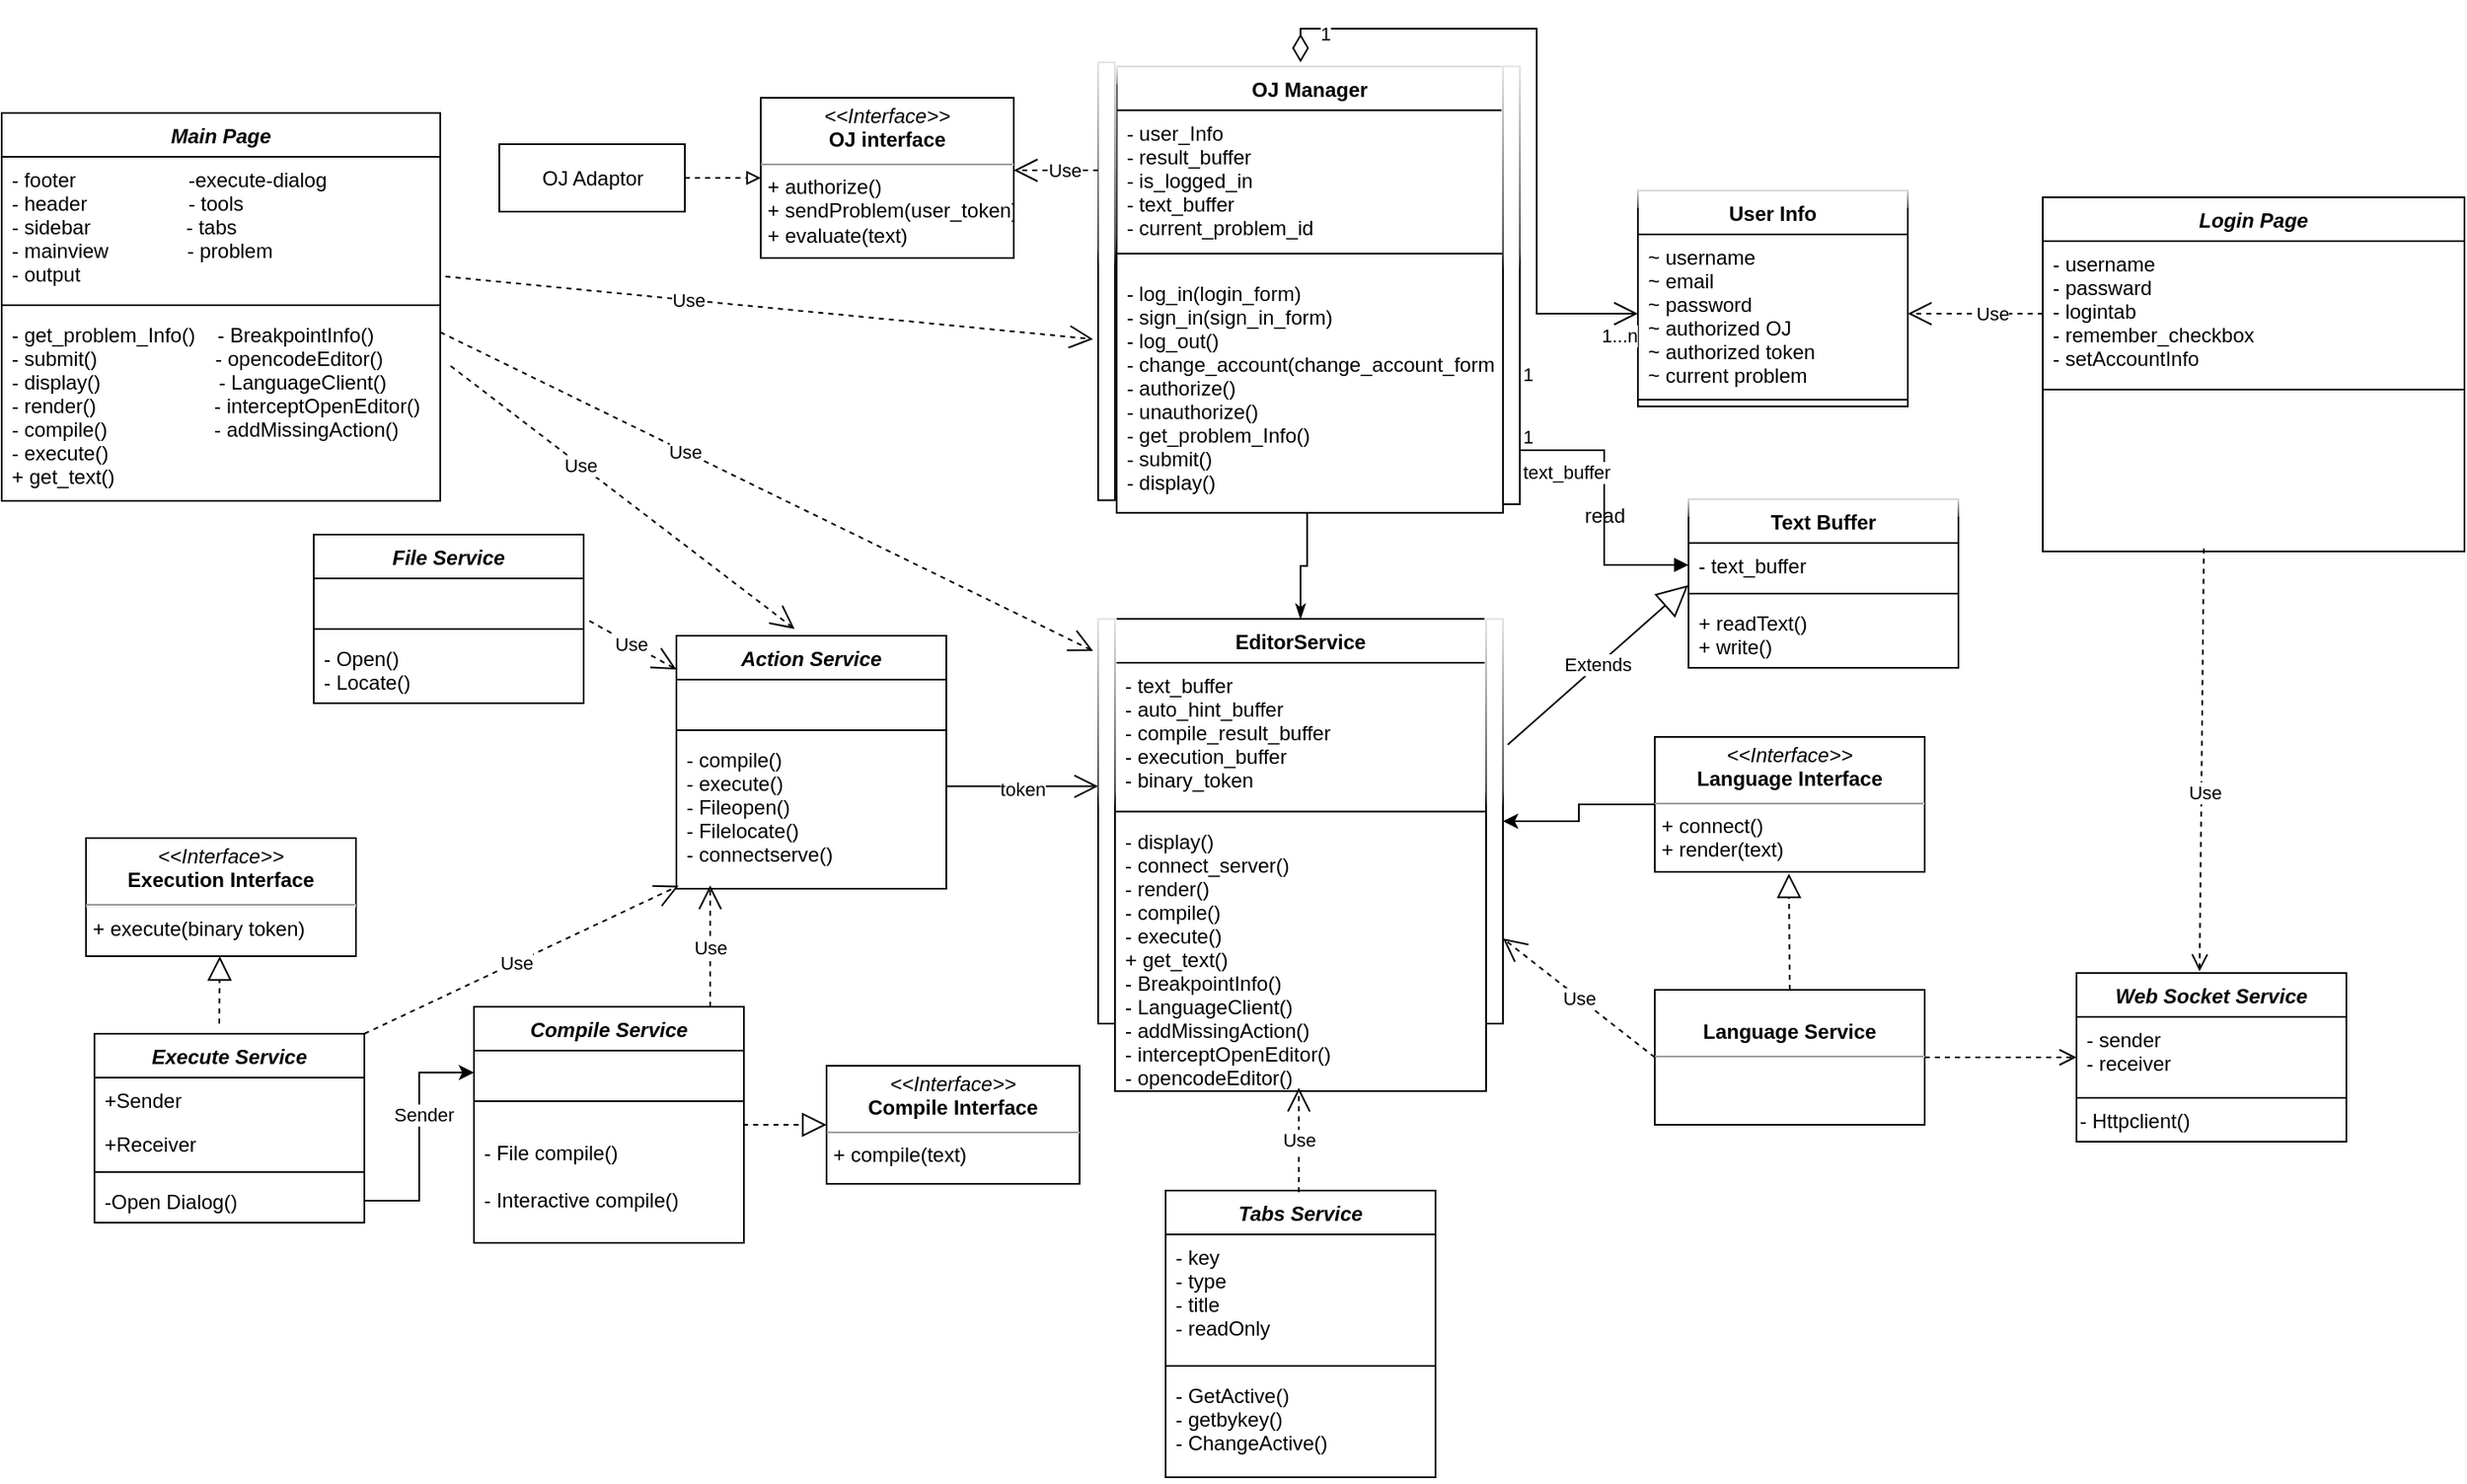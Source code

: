 <mxfile version="15.7.4" type="device"><diagram name="Page-1" id="c4acf3e9-155e-7222-9cf6-157b1a14988f"><mxGraphModel dx="2333" dy="766" grid="1" gridSize="10" guides="1" tooltips="1" connect="1" arrows="1" fold="1" page="1" pageScale="1" pageWidth="850" pageHeight="1100" background="none" math="0" shadow="0"><root><mxCell id="0"/><mxCell id="1" parent="0"/><mxCell id="tVSR4F9iazNKwAi776XE-37" style="edgeStyle=orthogonalEdgeStyle;rounded=0;orthogonalLoop=1;jettySize=auto;html=1;exitX=1;exitY=0.5;exitDx=0;exitDy=0;dashed=1;endArrow=block;endFill=0;" parent="1" source="tVSR4F9iazNKwAi776XE-25" target="tVSR4F9iazNKwAi776XE-30" edge="1"><mxGeometry relative="1" as="geometry"/></mxCell><mxCell id="tVSR4F9iazNKwAi776XE-25" value="OJ Adaptor" style="html=1;" parent="1" vertex="1"><mxGeometry x="-475" y="98.5" width="110" height="40" as="geometry"/></mxCell><mxCell id="tVSR4F9iazNKwAi776XE-30" value="&lt;p style=&quot;margin: 0px ; margin-top: 4px ; text-align: center&quot;&gt;&lt;i&gt;&amp;lt;&amp;lt;Interface&amp;gt;&amp;gt;&lt;/i&gt;&lt;br&gt;&lt;b&gt;OJ interface&lt;/b&gt;&lt;/p&gt;&lt;hr size=&quot;1&quot;&gt;&lt;p style=&quot;margin: 0px ; margin-left: 4px&quot;&gt;+ authorize()&lt;/p&gt;&lt;p style=&quot;margin: 0px ; margin-left: 4px&quot;&gt;+ sendProblem(user_token)&lt;/p&gt;&lt;p style=&quot;margin: 0px ; margin-left: 4px&quot;&gt;+ evaluate(text)&lt;/p&gt;" style="verticalAlign=top;align=left;overflow=fill;fontSize=12;fontFamily=Helvetica;html=1;" parent="1" vertex="1"><mxGeometry x="-320" y="71" width="150" height="95" as="geometry"/></mxCell><mxCell id="tVSR4F9iazNKwAi776XE-50" value="User Info" style="swimlane;fontStyle=1;align=center;verticalAlign=top;childLayout=stackLayout;horizontal=1;startSize=26;horizontalStack=0;resizeParent=1;resizeParentMax=0;resizeLast=0;collapsible=1;marginBottom=0;glass=1;" parent="1" vertex="1"><mxGeometry x="200" y="126" width="160" height="128" as="geometry"/></mxCell><mxCell id="tVSR4F9iazNKwAi776XE-51" value="~ username&#xA;~ email&#xA;~ password&#xA;~ authorized OJ&#xA;~ authorized token&#xA;~ current problem" style="text;strokeColor=none;fillColor=none;align=left;verticalAlign=top;spacingLeft=4;spacingRight=4;overflow=hidden;rotatable=0;points=[[0,0.5],[1,0.5]];portConstraint=eastwest;glass=1;" parent="tVSR4F9iazNKwAi776XE-50" vertex="1"><mxGeometry y="26" width="160" height="94" as="geometry"/></mxCell><mxCell id="tVSR4F9iazNKwAi776XE-52" value="" style="line;strokeWidth=1;fillColor=none;align=left;verticalAlign=middle;spacingTop=-1;spacingLeft=3;spacingRight=3;rotatable=0;labelPosition=right;points=[];portConstraint=eastwest;glass=1;" parent="tVSR4F9iazNKwAi776XE-50" vertex="1"><mxGeometry y="120" width="160" height="8" as="geometry"/></mxCell><mxCell id="tVSR4F9iazNKwAi776XE-56" style="edgeStyle=orthogonalEdgeStyle;rounded=0;orthogonalLoop=1;jettySize=auto;html=1;exitX=0.493;exitY=0.999;exitDx=0;exitDy=0;endArrow=classicThin;endFill=1;exitPerimeter=0;" parent="1" source="yGW41BksWWjNKtK1v9zT-5" target="tVSR4F9iazNKwAi776XE-5" edge="1"><mxGeometry relative="1" as="geometry"><mxPoint x="110" y="189" as="sourcePoint"/></mxGeometry></mxCell><mxCell id="tVSR4F9iazNKwAi776XE-71" value="" style="group" parent="1" vertex="1" connectable="0"><mxGeometry x="-120" y="380" width="240" height="290" as="geometry"/></mxCell><mxCell id="tVSR4F9iazNKwAi776XE-5" value="EditorService" style="swimlane;fontStyle=1;align=center;verticalAlign=top;childLayout=stackLayout;horizontal=1;startSize=26;horizontalStack=0;resizeParent=1;resizeParentMax=0;resizeLast=0;collapsible=1;marginBottom=0;" parent="tVSR4F9iazNKwAi776XE-71" vertex="1"><mxGeometry x="10" width="220" height="280" as="geometry"/></mxCell><mxCell id="tVSR4F9iazNKwAi776XE-6" value="- text_buffer&#xA;- auto_hint_buffer&#xA;- compile_result_buffer&#xA;- execution_buffer&#xA;- binary_token" style="text;strokeColor=none;fillColor=none;align=left;verticalAlign=top;spacingLeft=4;spacingRight=4;overflow=hidden;rotatable=0;points=[[0,0.5],[1,0.5]];portConstraint=eastwest;" parent="tVSR4F9iazNKwAi776XE-5" vertex="1"><mxGeometry y="26" width="220" height="84" as="geometry"/></mxCell><mxCell id="tVSR4F9iazNKwAi776XE-7" value="" style="line;strokeWidth=1;fillColor=none;align=left;verticalAlign=middle;spacingTop=-1;spacingLeft=3;spacingRight=3;rotatable=0;labelPosition=right;points=[];portConstraint=eastwest;" parent="tVSR4F9iazNKwAi776XE-5" vertex="1"><mxGeometry y="110" width="220" height="8.5" as="geometry"/></mxCell><mxCell id="tVSR4F9iazNKwAi776XE-8" value="- display()&#xA;- connect_server()&#xA;- render()&#xA;- compile()&#xA;- execute()&#xA;+ get_text()&#xA;- BreakpointInfo()&#xA;- LanguageClient()&#xA;- addMissingAction()&#xA;- interceptOpenEditor()&#xA;- opencodeEditor()" style="text;strokeColor=none;fillColor=none;align=left;verticalAlign=top;spacingLeft=4;spacingRight=4;overflow=hidden;rotatable=0;points=[[0,0.5],[1,0.5]];portConstraint=eastwest;" parent="tVSR4F9iazNKwAi776XE-5" vertex="1"><mxGeometry y="118.5" width="220" height="161.5" as="geometry"/></mxCell><mxCell id="tVSR4F9iazNKwAi776XE-69" value="" style="html=1;points=[];perimeter=orthogonalPerimeter;glass=1;verticalAlign=middle;" parent="tVSR4F9iazNKwAi776XE-71" vertex="1"><mxGeometry width="10" height="240" as="geometry"/></mxCell><mxCell id="tVSR4F9iazNKwAi776XE-70" value="" style="html=1;points=[];perimeter=orthogonalPerimeter;glass=1;verticalAlign=middle;" parent="tVSR4F9iazNKwAi776XE-71" vertex="1"><mxGeometry x="230" width="10" height="240" as="geometry"/></mxCell><mxCell id="jlhTubElEdLQrutXq7Bg-2" value="" style="endArrow=open;html=1;endSize=12;startArrow=diamondThin;startSize=14;startFill=0;edgeStyle=orthogonalEdgeStyle;rounded=0;entryX=0;entryY=0.5;entryDx=0;entryDy=0;" parent="1" target="tVSR4F9iazNKwAi776XE-51" edge="1"><mxGeometry relative="1" as="geometry"><mxPoint y="50" as="sourcePoint"/><mxPoint x="-170" y="340" as="targetPoint"/><Array as="points"><mxPoint y="30"/><mxPoint x="140" y="30"/><mxPoint x="140" y="199"/></Array></mxGeometry></mxCell><mxCell id="jlhTubElEdLQrutXq7Bg-3" value="1" style="edgeLabel;resizable=0;html=1;align=left;verticalAlign=top;glass=1;" parent="jlhTubElEdLQrutXq7Bg-2" connectable="0" vertex="1"><mxGeometry x="-1" relative="1" as="geometry"><mxPoint x="10" y="-30" as="offset"/></mxGeometry></mxCell><mxCell id="jlhTubElEdLQrutXq7Bg-4" value="1...n" style="edgeLabel;resizable=0;html=1;align=right;verticalAlign=top;glass=1;" parent="jlhTubElEdLQrutXq7Bg-2" connectable="0" vertex="1"><mxGeometry x="1" relative="1" as="geometry"/></mxCell><mxCell id="faGFXYO3NY95E5Bay46V-3" value="Compile Service" style="swimlane;fontStyle=3;align=center;verticalAlign=top;childLayout=stackLayout;horizontal=1;startSize=26;horizontalStack=0;resizeParent=1;resizeLast=0;collapsible=1;marginBottom=0;rounded=0;shadow=0;strokeWidth=1;fontSize=12;" parent="1" vertex="1"><mxGeometry x="-490" y="610" width="160" height="140" as="geometry"><mxRectangle x="230" y="140" width="160" height="26" as="alternateBounds"/></mxGeometry></mxCell><mxCell id="faGFXYO3NY95E5Bay46V-4" value=" " style="text;align=left;verticalAlign=top;spacingLeft=4;spacingRight=4;overflow=hidden;rotatable=0;points=[[0,0.5],[1,0.5]];portConstraint=eastwest;fontSize=12;" parent="faGFXYO3NY95E5Bay46V-3" vertex="1"><mxGeometry y="26" width="160" height="26" as="geometry"/></mxCell><mxCell id="faGFXYO3NY95E5Bay46V-5" value="" style="line;html=1;strokeWidth=1;align=left;verticalAlign=middle;spacingTop=-1;spacingLeft=3;spacingRight=3;rotatable=0;labelPosition=right;points=[];portConstraint=eastwest;fontSize=12;" parent="faGFXYO3NY95E5Bay46V-3" vertex="1"><mxGeometry y="52" width="160" height="8" as="geometry"/></mxCell><mxCell id="faGFXYO3NY95E5Bay46V-6" value="- File compile()&#xA;&#xA;- Interactive compile()" style="text;align=left;verticalAlign=middle;spacingLeft=4;spacingRight=4;overflow=hidden;rotatable=0;points=[[0,0.5],[1,0.5]];portConstraint=eastwest;fontSize=12;" parent="faGFXYO3NY95E5Bay46V-3" vertex="1"><mxGeometry y="60" width="160" height="80" as="geometry"/></mxCell><mxCell id="faGFXYO3NY95E5Bay46V-8" value="Execute Service" style="swimlane;fontStyle=3;align=center;verticalAlign=top;childLayout=stackLayout;horizontal=1;startSize=26;horizontalStack=0;resizeParent=1;resizeLast=0;collapsible=1;marginBottom=0;rounded=0;shadow=0;strokeWidth=1;fontSize=12;" parent="1" vertex="1"><mxGeometry x="-715" y="626" width="160" height="112" as="geometry"><mxRectangle x="230" y="140" width="160" height="26" as="alternateBounds"/></mxGeometry></mxCell><mxCell id="faGFXYO3NY95E5Bay46V-9" value="+Sender" style="text;align=left;verticalAlign=top;spacingLeft=4;spacingRight=4;overflow=hidden;rotatable=0;points=[[0,0.5],[1,0.5]];portConstraint=eastwest;fontSize=12;" parent="faGFXYO3NY95E5Bay46V-8" vertex="1"><mxGeometry y="26" width="160" height="26" as="geometry"/></mxCell><mxCell id="faGFXYO3NY95E5Bay46V-10" value="+Receiver" style="text;align=left;verticalAlign=top;spacingLeft=4;spacingRight=4;overflow=hidden;rotatable=0;points=[[0,0.5],[1,0.5]];portConstraint=eastwest;rounded=0;shadow=0;html=0;fontSize=12;" parent="faGFXYO3NY95E5Bay46V-8" vertex="1"><mxGeometry y="52" width="160" height="26" as="geometry"/></mxCell><mxCell id="faGFXYO3NY95E5Bay46V-11" value="" style="line;html=1;strokeWidth=1;align=left;verticalAlign=middle;spacingTop=-1;spacingLeft=3;spacingRight=3;rotatable=0;labelPosition=right;points=[];portConstraint=eastwest;fontSize=12;" parent="faGFXYO3NY95E5Bay46V-8" vertex="1"><mxGeometry y="78" width="160" height="8" as="geometry"/></mxCell><mxCell id="faGFXYO3NY95E5Bay46V-12" value="-Open Dialog()" style="text;align=left;verticalAlign=top;spacingLeft=4;spacingRight=4;overflow=hidden;rotatable=0;points=[[0,0.5],[1,0.5]];portConstraint=eastwest;fontSize=12;" parent="faGFXYO3NY95E5Bay46V-8" vertex="1"><mxGeometry y="86" width="160" height="26" as="geometry"/></mxCell><mxCell id="faGFXYO3NY95E5Bay46V-13" value="" style="endArrow=block;dashed=1;endFill=0;endSize=12;html=1;fontSize=12;" parent="1" edge="1"><mxGeometry width="160" relative="1" as="geometry"><mxPoint x="-641" y="620" as="sourcePoint"/><mxPoint x="-640.71" y="580" as="targetPoint"/><Array as="points"/></mxGeometry></mxCell><mxCell id="faGFXYO3NY95E5Bay46V-14" value="&lt;p style=&quot;margin: 4px 0px 0px ; text-align: center ; font-size: 12px&quot;&gt;&lt;i style=&quot;font-size: 12px&quot;&gt;&amp;lt;&amp;lt;Interface&amp;gt;&amp;gt;&lt;/i&gt;&lt;br style=&quot;font-size: 12px&quot;&gt;&lt;b style=&quot;font-size: 12px&quot;&gt;Execution Interface&lt;/b&gt;&lt;/p&gt;&lt;hr style=&quot;font-size: 12px&quot;&gt;&lt;p style=&quot;margin: 0px 0px 0px 4px ; font-size: 12px&quot;&gt;+ execute(binary token)&lt;br&gt;&lt;/p&gt;" style="verticalAlign=top;align=left;overflow=fill;fontSize=12;fontFamily=Helvetica;html=1;" parent="1" vertex="1"><mxGeometry x="-720" y="510" width="160" height="70" as="geometry"/></mxCell><mxCell id="faGFXYO3NY95E5Bay46V-17" value="Web Socket Service" style="swimlane;fontStyle=3;align=center;verticalAlign=top;childLayout=stackLayout;horizontal=1;startSize=26;horizontalStack=0;resizeParent=1;resizeLast=0;collapsible=1;marginBottom=0;rounded=0;shadow=0;strokeWidth=1;fontSize=12;" parent="1" vertex="1"><mxGeometry x="460" y="590" width="160" height="100" as="geometry"><mxRectangle x="230" y="140" width="160" height="26" as="alternateBounds"/></mxGeometry></mxCell><mxCell id="faGFXYO3NY95E5Bay46V-18" value="- sender&#xA;- receiver&#xA;" style="text;align=left;verticalAlign=top;spacingLeft=4;spacingRight=4;overflow=hidden;rotatable=0;points=[[0,0.5],[1,0.5]];portConstraint=eastwest;fontSize=12;" parent="faGFXYO3NY95E5Bay46V-17" vertex="1"><mxGeometry y="26" width="160" height="44" as="geometry"/></mxCell><mxCell id="faGFXYO3NY95E5Bay46V-19" value="" style="line;html=1;strokeWidth=1;align=left;verticalAlign=middle;spacingTop=-1;spacingLeft=3;spacingRight=3;rotatable=0;labelPosition=right;points=[];portConstraint=eastwest;fontSize=12;" parent="faGFXYO3NY95E5Bay46V-17" vertex="1"><mxGeometry y="70" width="160" height="8" as="geometry"/></mxCell><mxCell id="yGW41BksWWjNKtK1v9zT-16" value="&lt;div align=&quot;left&quot;&gt;- Httpclient()&lt;/div&gt;" style="text;html=1;align=left;verticalAlign=middle;resizable=0;points=[];autosize=1;strokeColor=none;fillColor=none;" vertex="1" parent="faGFXYO3NY95E5Bay46V-17"><mxGeometry y="78" width="160" height="20" as="geometry"/></mxCell><mxCell id="Z0xy5dgiEV_JfPnE8OX9-5" value="" style="edgeStyle=orthogonalEdgeStyle;rounded=0;orthogonalLoop=1;jettySize=auto;html=1;" parent="1" source="faGFXYO3NY95E5Bay46V-20" target="tVSR4F9iazNKwAi776XE-70" edge="1"><mxGeometry relative="1" as="geometry"/></mxCell><mxCell id="faGFXYO3NY95E5Bay46V-20" value="&lt;p style=&quot;margin: 0px ; margin-top: 4px ; text-align: center&quot;&gt;&lt;i&gt;&amp;lt;&amp;lt;Interface&amp;gt;&amp;gt;&lt;/i&gt;&lt;br&gt;&lt;b&gt;Language Interface&lt;/b&gt;&lt;/p&gt;&lt;hr size=&quot;1&quot;&gt;&lt;p style=&quot;margin: 0px 0px 0px 4px&quot;&gt;+ connect()&lt;/p&gt;&lt;p style=&quot;margin: 0px 0px 0px 4px&quot;&gt;+ render(text)&lt;/p&gt;" style="verticalAlign=top;align=left;overflow=fill;fontSize=12;fontFamily=Helvetica;html=1;" parent="1" vertex="1"><mxGeometry x="210" y="450" width="160" height="80" as="geometry"/></mxCell><mxCell id="faGFXYO3NY95E5Bay46V-21" value="&lt;p style=&quot;margin: 0px ; margin-top: 4px ; text-align: center&quot;&gt;&lt;br&gt;&lt;b&gt;Language Service&lt;/b&gt;&lt;/p&gt;&lt;hr size=&quot;1&quot;&gt;&lt;p style=&quot;margin: 0px ; margin-left: 4px&quot;&gt;&lt;br&gt;&lt;/p&gt;&lt;p style=&quot;margin: 0px ; margin-left: 4px&quot;&gt;&lt;br&gt;&lt;/p&gt;" style="verticalAlign=top;align=left;overflow=fill;fontSize=12;fontFamily=Helvetica;html=1;" parent="1" vertex="1"><mxGeometry x="210" y="600" width="160" height="80" as="geometry"/></mxCell><mxCell id="faGFXYO3NY95E5Bay46V-22" value="" style="html=1;verticalAlign=bottom;endArrow=open;dashed=1;endSize=8;fontSize=12;exitX=1;exitY=0.5;exitDx=0;exitDy=0;" parent="1" source="faGFXYO3NY95E5Bay46V-21" edge="1"><mxGeometry relative="1" as="geometry"><mxPoint x="290.5" y="710" as="sourcePoint"/><mxPoint x="460" y="640" as="targetPoint"/><Array as="points"/></mxGeometry></mxCell><mxCell id="faGFXYO3NY95E5Bay46V-23" value="" style="endArrow=block;dashed=1;endFill=0;endSize=12;html=1;fontSize=12;exitX=0.5;exitY=0;exitDx=0;exitDy=0;" parent="1" source="faGFXYO3NY95E5Bay46V-21" edge="1"><mxGeometry width="160" relative="1" as="geometry"><mxPoint x="290.5" y="570" as="sourcePoint"/><mxPoint x="289.5" y="531" as="targetPoint"/></mxGeometry></mxCell><mxCell id="faGFXYO3NY95E5Bay46V-25" value="Tabs Service" style="swimlane;fontStyle=3;align=center;verticalAlign=top;childLayout=stackLayout;horizontal=1;startSize=26;horizontalStack=0;resizeParent=1;resizeLast=0;collapsible=1;marginBottom=0;rounded=0;shadow=0;strokeWidth=1;fontSize=12;" parent="1" vertex="1"><mxGeometry x="-80" y="719" width="160" height="170" as="geometry"><mxRectangle x="230" y="140" width="160" height="26" as="alternateBounds"/></mxGeometry></mxCell><mxCell id="faGFXYO3NY95E5Bay46V-26" value="- key&#xA;- type&#xA;- title&#xA;- readOnly" style="text;align=left;verticalAlign=top;spacingLeft=4;spacingRight=4;overflow=hidden;rotatable=0;points=[[0,0.5],[1,0.5]];portConstraint=eastwest;fontSize=12;" parent="faGFXYO3NY95E5Bay46V-25" vertex="1"><mxGeometry y="26" width="160" height="74" as="geometry"/></mxCell><mxCell id="faGFXYO3NY95E5Bay46V-27" value="" style="line;html=1;strokeWidth=1;align=left;verticalAlign=middle;spacingTop=-1;spacingLeft=3;spacingRight=3;rotatable=0;labelPosition=right;points=[];portConstraint=eastwest;fontSize=12;" parent="faGFXYO3NY95E5Bay46V-25" vertex="1"><mxGeometry y="100" width="160" height="8" as="geometry"/></mxCell><mxCell id="faGFXYO3NY95E5Bay46V-28" value="- GetActive()&#xA;- getbykey()&#xA;- ChangeActive()" style="text;align=left;verticalAlign=top;spacingLeft=4;spacingRight=4;overflow=hidden;rotatable=0;points=[[0,0.5],[1,0.5]];portConstraint=eastwest;fontSize=12;" parent="faGFXYO3NY95E5Bay46V-25" vertex="1"><mxGeometry y="108" width="160" height="62" as="geometry"/></mxCell><mxCell id="faGFXYO3NY95E5Bay46V-31" value="File Service" style="swimlane;fontStyle=3;align=center;verticalAlign=top;childLayout=stackLayout;horizontal=1;startSize=26;horizontalStack=0;resizeParent=1;resizeLast=0;collapsible=1;marginBottom=0;rounded=0;shadow=0;strokeWidth=1;fontSize=12;" parent="1" vertex="1"><mxGeometry x="-585" y="330" width="160" height="100" as="geometry"><mxRectangle x="230" y="140" width="160" height="26" as="alternateBounds"/></mxGeometry></mxCell><mxCell id="faGFXYO3NY95E5Bay46V-32" value=" " style="text;align=left;verticalAlign=top;spacingLeft=4;spacingRight=4;overflow=hidden;rotatable=0;points=[[0,0.5],[1,0.5]];portConstraint=eastwest;fontSize=12;" parent="faGFXYO3NY95E5Bay46V-31" vertex="1"><mxGeometry y="26" width="160" height="26" as="geometry"/></mxCell><mxCell id="faGFXYO3NY95E5Bay46V-33" value="" style="line;html=1;strokeWidth=1;align=left;verticalAlign=middle;spacingTop=-1;spacingLeft=3;spacingRight=3;rotatable=0;labelPosition=right;points=[];portConstraint=eastwest;fontSize=12;" parent="faGFXYO3NY95E5Bay46V-31" vertex="1"><mxGeometry y="52" width="160" height="8" as="geometry"/></mxCell><mxCell id="faGFXYO3NY95E5Bay46V-34" value="- Open()&#xA;- Locate()" style="text;align=left;verticalAlign=top;spacingLeft=4;spacingRight=4;overflow=hidden;rotatable=0;points=[[0,0.5],[1,0.5]];portConstraint=eastwest;fontSize=12;" parent="faGFXYO3NY95E5Bay46V-31" vertex="1"><mxGeometry y="60" width="160" height="40" as="geometry"/></mxCell><mxCell id="faGFXYO3NY95E5Bay46V-36" value="&lt;p style=&quot;margin: 0px ; margin-top: 4px ; text-align: center&quot;&gt;&lt;i&gt;&amp;lt;&amp;lt;Interface&amp;gt;&amp;gt;&lt;/i&gt;&lt;br&gt;&lt;b&gt;Compile Interface&lt;/b&gt;&lt;/p&gt;&lt;hr size=&quot;1&quot;&gt;&lt;p style=&quot;margin: 0px ; margin-left: 4px&quot;&gt;+ compile(text)&lt;/p&gt;&lt;p style=&quot;margin: 0px ; margin-left: 4px&quot;&gt;&lt;br&gt;&lt;/p&gt;" style="verticalAlign=top;align=left;overflow=fill;fontSize=12;fontFamily=Helvetica;html=1;" parent="1" vertex="1"><mxGeometry x="-281" y="645" width="150" height="70" as="geometry"/></mxCell><mxCell id="yHNNJBOxuJklAPtwvvFz-4" value="Use" style="endArrow=open;endSize=12;dashed=1;html=1;exitX=0;exitY=0.5;exitDx=0;exitDy=0;" parent="1" source="faGFXYO3NY95E5Bay46V-21" edge="1"><mxGeometry width="160" relative="1" as="geometry"><mxPoint x="250" y="569.5" as="sourcePoint"/><mxPoint x="120" y="569.5" as="targetPoint"/></mxGeometry></mxCell><mxCell id="yHNNJBOxuJklAPtwvvFz-9" value="Text Buffer" style="swimlane;fontStyle=1;align=center;verticalAlign=top;childLayout=stackLayout;horizontal=1;startSize=26;horizontalStack=0;resizeParent=1;resizeParentMax=0;resizeLast=0;collapsible=1;marginBottom=0;glass=1;" parent="1" vertex="1"><mxGeometry x="230" y="309" width="160" height="100" as="geometry"/></mxCell><mxCell id="yHNNJBOxuJklAPtwvvFz-10" value="- text_buffer" style="text;strokeColor=none;fillColor=none;align=left;verticalAlign=top;spacingLeft=4;spacingRight=4;overflow=hidden;rotatable=0;points=[[0,0.5],[1,0.5]];portConstraint=eastwest;glass=1;" parent="yHNNJBOxuJklAPtwvvFz-9" vertex="1"><mxGeometry y="26" width="160" height="26" as="geometry"/></mxCell><mxCell id="yHNNJBOxuJklAPtwvvFz-11" value="" style="line;strokeWidth=1;fillColor=none;align=left;verticalAlign=middle;spacingTop=-1;spacingLeft=3;spacingRight=3;rotatable=0;labelPosition=right;points=[];portConstraint=eastwest;glass=1;" parent="yHNNJBOxuJklAPtwvvFz-9" vertex="1"><mxGeometry y="52" width="160" height="8" as="geometry"/></mxCell><mxCell id="yHNNJBOxuJklAPtwvvFz-12" value="+ readText()&#xA;+ write()" style="text;strokeColor=none;fillColor=none;align=left;verticalAlign=top;spacingLeft=4;spacingRight=4;overflow=hidden;rotatable=0;points=[[0,0.5],[1,0.5]];portConstraint=eastwest;glass=1;" parent="yHNNJBOxuJklAPtwvvFz-9" vertex="1"><mxGeometry y="60" width="160" height="40" as="geometry"/></mxCell><mxCell id="yHNNJBOxuJklAPtwvvFz-13" value="Extends" style="endArrow=block;endSize=16;endFill=0;html=1;rounded=0;entryX=-0.001;entryY=0.962;entryDx=0;entryDy=0;entryPerimeter=0;exitX=1.28;exitY=0.311;exitDx=0;exitDy=0;exitPerimeter=0;" parent="1" source="tVSR4F9iazNKwAi776XE-70" target="yHNNJBOxuJklAPtwvvFz-10" edge="1"><mxGeometry width="160" relative="1" as="geometry"><mxPoint x="130" y="449" as="sourcePoint"/><mxPoint x="290" y="449" as="targetPoint"/></mxGeometry></mxCell><mxCell id="yHNNJBOxuJklAPtwvvFz-14" value="text_buffer" style="endArrow=block;endFill=1;html=1;edgeStyle=orthogonalEdgeStyle;align=left;verticalAlign=top;rounded=0;entryX=0;entryY=0.5;entryDx=0;entryDy=0;" parent="1" target="yHNNJBOxuJklAPtwvvFz-10" edge="1"><mxGeometry x="-1" relative="1" as="geometry"><mxPoint x="130" y="280" as="sourcePoint"/><mxPoint x="280.04" y="279.625" as="targetPoint"/><Array as="points"><mxPoint x="180" y="280"/><mxPoint x="180" y="348"/></Array></mxGeometry></mxCell><mxCell id="yHNNJBOxuJklAPtwvvFz-15" value="1" style="edgeLabel;resizable=0;html=1;align=left;verticalAlign=bottom;glass=1;" parent="yHNNJBOxuJklAPtwvvFz-14" connectable="0" vertex="1"><mxGeometry x="-1" relative="1" as="geometry"/></mxCell><mxCell id="yHNNJBOxuJklAPtwvvFz-16" value="read" style="text;html=1;align=center;verticalAlign=middle;resizable=0;points=[];autosize=1;strokeColor=none;fillColor=none;" parent="1" vertex="1"><mxGeometry x="160" y="309" width="40" height="20" as="geometry"/></mxCell><mxCell id="Z0xy5dgiEV_JfPnE8OX9-1" value="Action Service" style="swimlane;fontStyle=3;align=center;verticalAlign=top;childLayout=stackLayout;horizontal=1;startSize=26;horizontalStack=0;resizeParent=1;resizeLast=0;collapsible=1;marginBottom=0;rounded=0;shadow=0;strokeWidth=1;fontSize=12;" parent="1" vertex="1"><mxGeometry x="-370" y="390" width="160" height="150" as="geometry"><mxRectangle x="230" y="140" width="160" height="26" as="alternateBounds"/></mxGeometry></mxCell><mxCell id="Z0xy5dgiEV_JfPnE8OX9-2" value=" " style="text;align=left;verticalAlign=top;spacingLeft=4;spacingRight=4;overflow=hidden;rotatable=0;points=[[0,0.5],[1,0.5]];portConstraint=eastwest;fontSize=12;" parent="Z0xy5dgiEV_JfPnE8OX9-1" vertex="1"><mxGeometry y="26" width="160" height="26" as="geometry"/></mxCell><mxCell id="Z0xy5dgiEV_JfPnE8OX9-3" value="" style="line;html=1;strokeWidth=1;align=left;verticalAlign=middle;spacingTop=-1;spacingLeft=3;spacingRight=3;rotatable=0;labelPosition=right;points=[];portConstraint=eastwest;fontSize=12;" parent="Z0xy5dgiEV_JfPnE8OX9-1" vertex="1"><mxGeometry y="52" width="160" height="8" as="geometry"/></mxCell><mxCell id="Z0xy5dgiEV_JfPnE8OX9-4" value="- compile()&#xA;- execute()&#xA;- Fileopen()&#xA;- Filelocate()&#xA;- connectserve()" style="text;align=left;verticalAlign=top;spacingLeft=4;spacingRight=4;overflow=hidden;rotatable=0;points=[[0,0.5],[1,0.5]];portConstraint=eastwest;fontSize=12;" parent="Z0xy5dgiEV_JfPnE8OX9-1" vertex="1"><mxGeometry y="60" width="160" height="90" as="geometry"/></mxCell><mxCell id="Z0xy5dgiEV_JfPnE8OX9-6" value="Use" style="endArrow=open;endSize=12;dashed=1;html=1;" parent="1" edge="1"><mxGeometry width="160" relative="1" as="geometry"><mxPoint x="-1" y="720" as="sourcePoint"/><mxPoint x="-1" y="658" as="targetPoint"/></mxGeometry></mxCell><mxCell id="Z0xy5dgiEV_JfPnE8OX9-7" value="" style="endArrow=open;endFill=1;endSize=12;html=1;rounded=0;" parent="1" edge="1"><mxGeometry width="160" relative="1" as="geometry"><mxPoint x="-210" y="479.29" as="sourcePoint"/><mxPoint x="-120" y="479.29" as="targetPoint"/></mxGeometry></mxCell><mxCell id="Z0xy5dgiEV_JfPnE8OX9-8" value="token" style="edgeLabel;html=1;align=center;verticalAlign=middle;resizable=0;points=[];" parent="Z0xy5dgiEV_JfPnE8OX9-7" vertex="1" connectable="0"><mxGeometry x="-0.474" y="-2" relative="1" as="geometry"><mxPoint x="21" y="-1" as="offset"/></mxGeometry></mxCell><mxCell id="Z0xy5dgiEV_JfPnE8OX9-9" value="" style="endArrow=block;dashed=1;endFill=0;endSize=12;html=1;fontSize=12;" parent="1" edge="1"><mxGeometry width="160" relative="1" as="geometry"><mxPoint x="-330.5" y="680" as="sourcePoint"/><mxPoint x="-281" y="680" as="targetPoint"/></mxGeometry></mxCell><mxCell id="Z0xy5dgiEV_JfPnE8OX9-10" value="Use" style="endArrow=open;endSize=12;dashed=1;html=1;" parent="1" edge="1"><mxGeometry x="-0.032" width="160" relative="1" as="geometry"><mxPoint x="-350" y="610" as="sourcePoint"/><mxPoint x="-350" y="538" as="targetPoint"/><mxPoint as="offset"/></mxGeometry></mxCell><mxCell id="Z0xy5dgiEV_JfPnE8OX9-12" style="edgeStyle=orthogonalEdgeStyle;rounded=0;orthogonalLoop=1;jettySize=auto;html=1;exitX=1;exitY=0.5;exitDx=0;exitDy=0;entryX=0;entryY=0.5;entryDx=0;entryDy=0;" parent="1" source="faGFXYO3NY95E5Bay46V-12" target="faGFXYO3NY95E5Bay46V-4" edge="1"><mxGeometry relative="1" as="geometry"/></mxCell><mxCell id="yGW41BksWWjNKtK1v9zT-15" value="Sender" style="edgeLabel;html=1;align=center;verticalAlign=middle;resizable=0;points=[];" vertex="1" connectable="0" parent="Z0xy5dgiEV_JfPnE8OX9-12"><mxGeometry x="0.199" y="-1" relative="1" as="geometry"><mxPoint x="1" y="1" as="offset"/></mxGeometry></mxCell><mxCell id="Z0xy5dgiEV_JfPnE8OX9-14" value="Use" style="endArrow=open;endSize=12;dashed=1;html=1;entryX=0.008;entryY=0.981;entryDx=0;entryDy=0;entryPerimeter=0;exitX=1;exitY=0;exitDx=0;exitDy=0;" parent="1" source="faGFXYO3NY95E5Bay46V-8" target="Z0xy5dgiEV_JfPnE8OX9-4" edge="1"><mxGeometry x="-0.032" width="160" relative="1" as="geometry"><mxPoint x="-530" y="622" as="sourcePoint"/><mxPoint x="-530" y="550" as="targetPoint"/><mxPoint as="offset"/></mxGeometry></mxCell><mxCell id="Z0xy5dgiEV_JfPnE8OX9-15" value="Use" style="endArrow=open;endSize=12;dashed=1;html=1;exitX=1.021;exitY=0.967;exitDx=0;exitDy=0;exitPerimeter=0;" parent="1" source="faGFXYO3NY95E5Bay46V-32" edge="1"><mxGeometry x="-0.032" width="160" relative="1" as="geometry"><mxPoint x="-430" y="410" as="sourcePoint"/><mxPoint x="-370" y="410" as="targetPoint"/><mxPoint as="offset"/></mxGeometry></mxCell><mxCell id="yGW41BksWWjNKtK1v9zT-1" value="" style="group" vertex="1" connectable="0" parent="1"><mxGeometry x="-120" y="50" width="250" height="262" as="geometry"/></mxCell><mxCell id="yGW41BksWWjNKtK1v9zT-2" value="OJ Manager" style="swimlane;fontStyle=1;align=center;verticalAlign=top;childLayout=stackLayout;horizontal=1;startSize=26;horizontalStack=0;resizeParent=1;resizeParentMax=0;resizeLast=0;collapsible=1;marginBottom=0;glass=1;" vertex="1" parent="yGW41BksWWjNKtK1v9zT-1"><mxGeometry x="10.96" y="2.339" width="229.08" height="264.846" as="geometry"/></mxCell><mxCell id="yGW41BksWWjNKtK1v9zT-3" value="- user_Info&#xA;- result_buffer&#xA;- is_logged_in&#xA;- text_buffer &#xA;- current_problem_id" style="text;strokeColor=none;fillColor=none;align=left;verticalAlign=top;spacingLeft=4;spacingRight=4;overflow=hidden;rotatable=0;points=[[0,0.5],[1,0.5]];portConstraint=eastwest;" vertex="1" parent="yGW41BksWWjNKtK1v9zT-2"><mxGeometry y="26" width="229.08" height="80.367" as="geometry"/></mxCell><mxCell id="yGW41BksWWjNKtK1v9zT-4" value="" style="line;strokeWidth=1;fillColor=none;align=left;verticalAlign=middle;spacingTop=-1;spacingLeft=3;spacingRight=3;rotatable=0;labelPosition=right;points=[];portConstraint=eastwest;" vertex="1" parent="yGW41BksWWjNKtK1v9zT-2"><mxGeometry y="106.367" width="229.08" height="9.357" as="geometry"/></mxCell><mxCell id="yGW41BksWWjNKtK1v9zT-5" value="- log_in(login_form)&#xA;- sign_in(sign_in_form)&#xA;- log_out() &#xA;- change_account(change_account_form)&#xA;- authorize()&#xA;- unauthorize()&#xA;- get_problem_Info()&#xA;- submit()&#xA;- display()" style="text;strokeColor=none;fillColor=none;align=left;verticalAlign=middle;spacingLeft=4;spacingRight=4;overflow=hidden;rotatable=0;points=[[0,0.5],[1,0.5]];portConstraint=eastwest;" vertex="1" parent="yGW41BksWWjNKtK1v9zT-2"><mxGeometry y="115.725" width="229.08" height="149.122" as="geometry"/></mxCell><mxCell id="yGW41BksWWjNKtK1v9zT-6" value="" style="html=1;points=[];perimeter=orthogonalPerimeter;glass=1;verticalAlign=middle;" vertex="1" parent="yGW41BksWWjNKtK1v9zT-1"><mxGeometry width="9.96" height="259.661" as="geometry"/></mxCell><mxCell id="yGW41BksWWjNKtK1v9zT-7" value="" style="html=1;points=[];perimeter=orthogonalPerimeter;glass=1;verticalAlign=middle;" vertex="1" parent="yGW41BksWWjNKtK1v9zT-1"><mxGeometry x="240.04" y="2.339" width="9.96" height="259.661" as="geometry"/></mxCell><mxCell id="yGW41BksWWjNKtK1v9zT-8" value="1" style="edgeLabel;resizable=0;html=1;align=left;verticalAlign=bottom;glass=1;" connectable="0" vertex="1" parent="1"><mxGeometry x="130" y="243" as="geometry"/></mxCell><mxCell id="yGW41BksWWjNKtK1v9zT-9" value="Use" style="endArrow=open;endSize=12;dashed=1;html=1;rounded=0;" edge="1" parent="1"><mxGeometry x="-0.2" width="160" relative="1" as="geometry"><mxPoint x="-120" y="114" as="sourcePoint"/><mxPoint x="-170" y="114" as="targetPoint"/><mxPoint as="offset"/></mxGeometry></mxCell><mxCell id="yGW41BksWWjNKtK1v9zT-10" value="Login Page" style="swimlane;fontStyle=3;align=center;verticalAlign=top;childLayout=stackLayout;horizontal=1;startSize=26;horizontalStack=0;resizeParent=1;resizeLast=0;collapsible=1;marginBottom=0;rounded=0;shadow=0;strokeWidth=1;fontSize=12;" vertex="1" parent="1"><mxGeometry x="440" y="130" width="250" height="210" as="geometry"><mxRectangle x="230" y="140" width="160" height="26" as="alternateBounds"/></mxGeometry></mxCell><mxCell id="yGW41BksWWjNKtK1v9zT-11" value="- username&#xA;- passward&#xA;- logintab&#xA;- remember_checkbox&#xA;- setAccountInfo&#xA;" style="text;align=left;verticalAlign=top;spacingLeft=4;spacingRight=4;overflow=hidden;rotatable=0;points=[[0,0.5],[1,0.5]];portConstraint=eastwest;fontSize=12;" vertex="1" parent="yGW41BksWWjNKtK1v9zT-10"><mxGeometry y="26" width="250" height="84" as="geometry"/></mxCell><mxCell id="yGW41BksWWjNKtK1v9zT-12" value="" style="line;html=1;strokeWidth=1;align=left;verticalAlign=middle;spacingTop=-1;spacingLeft=3;spacingRight=3;rotatable=0;labelPosition=right;points=[];portConstraint=eastwest;fontSize=12;" vertex="1" parent="yGW41BksWWjNKtK1v9zT-10"><mxGeometry y="110" width="250" height="8" as="geometry"/></mxCell><mxCell id="yGW41BksWWjNKtK1v9zT-13" value=" " style="text;align=left;verticalAlign=top;spacingLeft=4;spacingRight=4;overflow=hidden;rotatable=0;points=[[0,0.5],[1,0.5]];portConstraint=eastwest;fontSize=12;" vertex="1" parent="yGW41BksWWjNKtK1v9zT-10"><mxGeometry y="118" width="250" height="88" as="geometry"/></mxCell><mxCell id="yGW41BksWWjNKtK1v9zT-14" value="" style="endArrow=open;endSize=12;dashed=1;html=1;entryX=1;entryY=0.5;entryDx=0;entryDy=0;" edge="1" parent="1" target="tVSR4F9iazNKwAi776XE-51"><mxGeometry width="160" relative="1" as="geometry"><mxPoint x="440" y="199" as="sourcePoint"/><mxPoint x="360" y="189.5" as="targetPoint"/></mxGeometry></mxCell><mxCell id="yGW41BksWWjNKtK1v9zT-22" value="Use" style="edgeLabel;html=1;align=center;verticalAlign=middle;resizable=0;points=[];" vertex="1" connectable="0" parent="yGW41BksWWjNKtK1v9zT-14"><mxGeometry x="-0.25" relative="1" as="geometry"><mxPoint as="offset"/></mxGeometry></mxCell><mxCell id="yGW41BksWWjNKtK1v9zT-17" value="" style="html=1;verticalAlign=bottom;endArrow=open;dashed=1;endSize=8;fontSize=12;exitX=0.382;exitY=1.026;exitDx=0;exitDy=0;entryX=0.456;entryY=-0.01;entryDx=0;entryDy=0;entryPerimeter=0;exitPerimeter=0;" edge="1" parent="1" source="yGW41BksWWjNKtK1v9zT-13" target="faGFXYO3NY95E5Bay46V-17"><mxGeometry relative="1" as="geometry"><mxPoint x="530" y="380" as="sourcePoint"/><mxPoint x="620" y="380" as="targetPoint"/><Array as="points"/></mxGeometry></mxCell><mxCell id="yGW41BksWWjNKtK1v9zT-23" value="Use" style="edgeLabel;html=1;align=center;verticalAlign=middle;resizable=0;points=[];" vertex="1" connectable="0" parent="yGW41BksWWjNKtK1v9zT-17"><mxGeometry x="0.154" y="2" relative="1" as="geometry"><mxPoint as="offset"/></mxGeometry></mxCell><mxCell id="yGW41BksWWjNKtK1v9zT-18" value="Main Page" style="swimlane;fontStyle=3;align=center;verticalAlign=top;childLayout=stackLayout;horizontal=1;startSize=26;horizontalStack=0;resizeParent=1;resizeLast=0;collapsible=1;marginBottom=0;rounded=0;shadow=0;strokeWidth=1;fontSize=12;" vertex="1" parent="1"><mxGeometry x="-770" y="80" width="260" height="230" as="geometry"><mxRectangle x="230" y="140" width="160" height="26" as="alternateBounds"/></mxGeometry></mxCell><mxCell id="yGW41BksWWjNKtK1v9zT-19" value="- footer                    -execute-dialog&#xA;- header                  - tools&#xA;- sidebar                 - tabs&#xA;- mainview              - problem&#xA;- output&#xA;&#xA;&#xA;&#xA;&#xA;" style="text;align=left;verticalAlign=top;spacingLeft=4;spacingRight=4;overflow=hidden;rotatable=0;points=[[0,0.5],[1,0.5]];portConstraint=eastwest;fontSize=12;" vertex="1" parent="yGW41BksWWjNKtK1v9zT-18"><mxGeometry y="26" width="260" height="84" as="geometry"/></mxCell><mxCell id="yGW41BksWWjNKtK1v9zT-20" value="" style="line;html=1;strokeWidth=1;align=left;verticalAlign=middle;spacingTop=-1;spacingLeft=3;spacingRight=3;rotatable=0;labelPosition=right;points=[];portConstraint=eastwest;fontSize=12;" vertex="1" parent="yGW41BksWWjNKtK1v9zT-18"><mxGeometry y="110" width="260" height="8" as="geometry"/></mxCell><mxCell id="yGW41BksWWjNKtK1v9zT-21" value="- get_problem_Info()    - BreakpointInfo()&#xA;- submit()                     - opencodeEditor()&#xA;- display()                     - LanguageClient()&#xA;- render()                     - interceptOpenEditor()&#xA;- compile()                   - addMissingAction()&#xA;- execute()&#xA;+ get_text()&#xA;&#xA;&#xA;&#xA;&#xA;" style="text;align=left;verticalAlign=top;spacingLeft=4;spacingRight=4;overflow=hidden;rotatable=0;points=[[0,0.5],[1,0.5]];portConstraint=eastwest;fontSize=12;" vertex="1" parent="yGW41BksWWjNKtK1v9zT-18"><mxGeometry y="118" width="260" height="112" as="geometry"/></mxCell><mxCell id="yGW41BksWWjNKtK1v9zT-24" value="" style="endArrow=open;endSize=12;dashed=1;html=1;entryX=-0.301;entryY=0.632;entryDx=0;entryDy=0;exitX=1.012;exitY=0.845;exitDx=0;exitDy=0;exitPerimeter=0;entryPerimeter=0;" edge="1" parent="1" source="yGW41BksWWjNKtK1v9zT-19" target="yGW41BksWWjNKtK1v9zT-6"><mxGeometry width="160" relative="1" as="geometry"><mxPoint x="-360" y="220" as="sourcePoint"/><mxPoint x="-440" y="220" as="targetPoint"/></mxGeometry></mxCell><mxCell id="yGW41BksWWjNKtK1v9zT-25" value="Use" style="edgeLabel;html=1;align=center;verticalAlign=middle;resizable=0;points=[];" vertex="1" connectable="0" parent="yGW41BksWWjNKtK1v9zT-24"><mxGeometry x="-0.25" relative="1" as="geometry"><mxPoint as="offset"/></mxGeometry></mxCell><mxCell id="yGW41BksWWjNKtK1v9zT-26" value="" style="endArrow=open;endSize=12;dashed=1;html=1;entryX=0.438;entryY=-0.027;entryDx=0;entryDy=0;exitX=1.012;exitY=0.845;exitDx=0;exitDy=0;exitPerimeter=0;entryPerimeter=0;" edge="1" parent="1" target="Z0xy5dgiEV_JfPnE8OX9-1"><mxGeometry width="160" relative="1" as="geometry"><mxPoint x="-503.88" y="230.0" as="sourcePoint"/><mxPoint x="-119.998" y="267.126" as="targetPoint"/></mxGeometry></mxCell><mxCell id="yGW41BksWWjNKtK1v9zT-27" value="Use" style="edgeLabel;html=1;align=center;verticalAlign=middle;resizable=0;points=[];" vertex="1" connectable="0" parent="yGW41BksWWjNKtK1v9zT-26"><mxGeometry x="-0.25" relative="1" as="geometry"><mxPoint as="offset"/></mxGeometry></mxCell><mxCell id="yGW41BksWWjNKtK1v9zT-28" value="" style="endArrow=open;endSize=12;dashed=1;html=1;entryX=-0.3;entryY=0.079;entryDx=0;entryDy=0;exitX=1.012;exitY=0.845;exitDx=0;exitDy=0;exitPerimeter=0;entryPerimeter=0;" edge="1" parent="1" target="tVSR4F9iazNKwAi776XE-69"><mxGeometry width="160" relative="1" as="geometry"><mxPoint x="-510.0" y="210" as="sourcePoint"/><mxPoint x="-306.04" y="365.95" as="targetPoint"/></mxGeometry></mxCell><mxCell id="yGW41BksWWjNKtK1v9zT-29" value="Use" style="edgeLabel;html=1;align=center;verticalAlign=middle;resizable=0;points=[];" vertex="1" connectable="0" parent="yGW41BksWWjNKtK1v9zT-28"><mxGeometry x="-0.25" relative="1" as="geometry"><mxPoint as="offset"/></mxGeometry></mxCell></root></mxGraphModel></diagram></mxfile>